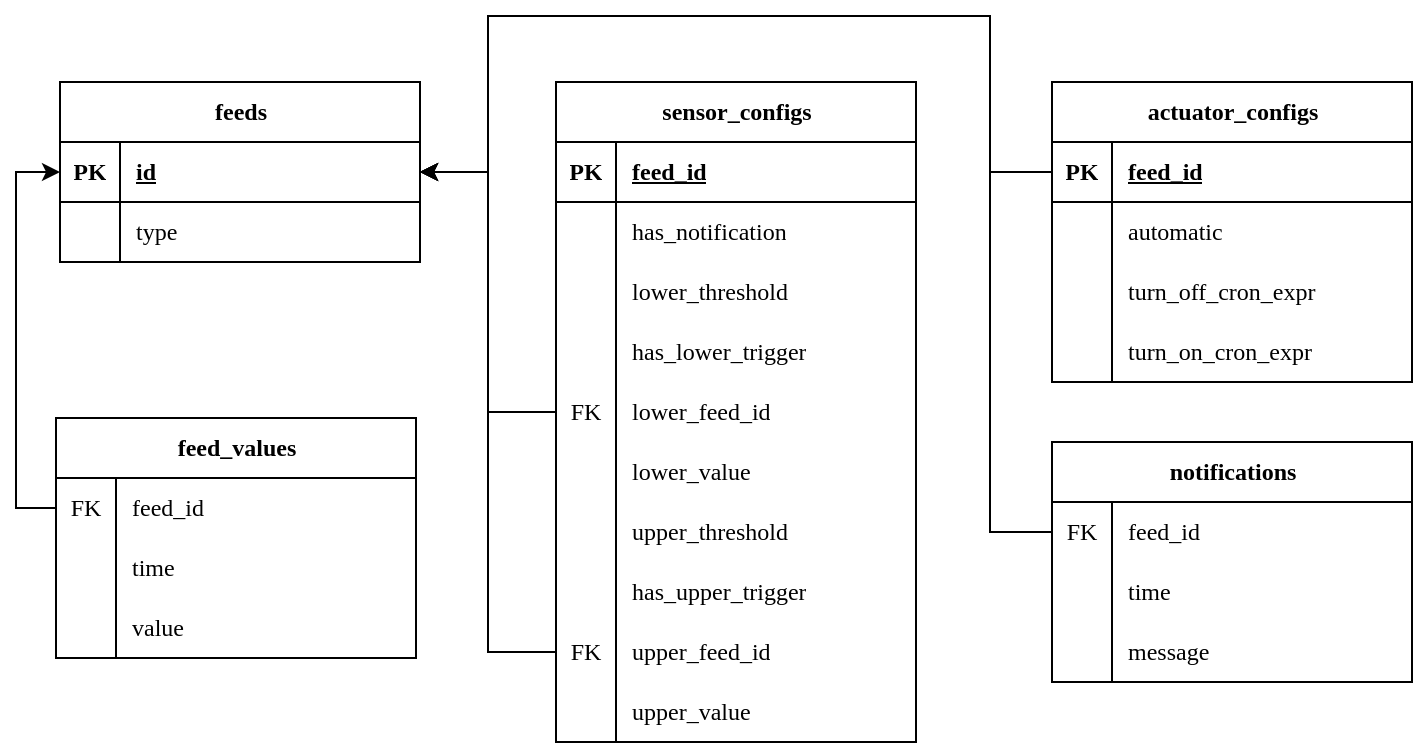 <mxfile version="21.3.7" type="device">
  <diagram name="Page-1" id="xAHS5ZDnEqnEfjdSPril">
    <mxGraphModel dx="1595" dy="697" grid="0" gridSize="10" guides="1" tooltips="1" connect="1" arrows="1" fold="1" page="0" pageScale="1" pageWidth="827" pageHeight="1169" math="0" shadow="0">
      <root>
        <mxCell id="0" />
        <mxCell id="1" parent="0" />
        <mxCell id="4cS79Wq5SVcUSKIAwP90-3" value="feeds" style="shape=table;startSize=30;container=1;collapsible=1;childLayout=tableLayout;fixedRows=1;rowLines=0;fontStyle=1;align=center;resizeLast=1;html=1;fontFamily=Iosevka;" parent="1" vertex="1">
          <mxGeometry x="-23" y="320" width="180" height="90" as="geometry" />
        </mxCell>
        <mxCell id="4cS79Wq5SVcUSKIAwP90-4" value="" style="shape=tableRow;horizontal=0;startSize=0;swimlaneHead=0;swimlaneBody=0;fillColor=none;collapsible=0;dropTarget=0;points=[[0,0.5],[1,0.5]];portConstraint=eastwest;top=0;left=0;right=0;bottom=1;fontFamily=Iosevka;" parent="4cS79Wq5SVcUSKIAwP90-3" vertex="1">
          <mxGeometry y="30" width="180" height="30" as="geometry" />
        </mxCell>
        <mxCell id="4cS79Wq5SVcUSKIAwP90-5" value="PK" style="shape=partialRectangle;connectable=0;fillColor=none;top=0;left=0;bottom=0;right=0;fontStyle=1;overflow=hidden;whiteSpace=wrap;html=1;fontFamily=Iosevka;" parent="4cS79Wq5SVcUSKIAwP90-4" vertex="1">
          <mxGeometry width="30" height="30" as="geometry">
            <mxRectangle width="30" height="30" as="alternateBounds" />
          </mxGeometry>
        </mxCell>
        <mxCell id="4cS79Wq5SVcUSKIAwP90-6" value="id" style="shape=partialRectangle;connectable=0;fillColor=none;top=0;left=0;bottom=0;right=0;align=left;spacingLeft=6;fontStyle=5;overflow=hidden;whiteSpace=wrap;html=1;fontFamily=Iosevka;" parent="4cS79Wq5SVcUSKIAwP90-4" vertex="1">
          <mxGeometry x="30" width="150" height="30" as="geometry">
            <mxRectangle width="150" height="30" as="alternateBounds" />
          </mxGeometry>
        </mxCell>
        <mxCell id="4cS79Wq5SVcUSKIAwP90-7" value="" style="shape=tableRow;horizontal=0;startSize=0;swimlaneHead=0;swimlaneBody=0;fillColor=none;collapsible=0;dropTarget=0;points=[[0,0.5],[1,0.5]];portConstraint=eastwest;top=0;left=0;right=0;bottom=0;fontFamily=Iosevka;" parent="4cS79Wq5SVcUSKIAwP90-3" vertex="1">
          <mxGeometry y="60" width="180" height="30" as="geometry" />
        </mxCell>
        <mxCell id="4cS79Wq5SVcUSKIAwP90-8" value="" style="shape=partialRectangle;connectable=0;fillColor=none;top=0;left=0;bottom=0;right=0;editable=1;overflow=hidden;whiteSpace=wrap;html=1;fontFamily=Iosevka;" parent="4cS79Wq5SVcUSKIAwP90-7" vertex="1">
          <mxGeometry width="30" height="30" as="geometry">
            <mxRectangle width="30" height="30" as="alternateBounds" />
          </mxGeometry>
        </mxCell>
        <mxCell id="4cS79Wq5SVcUSKIAwP90-9" value="type" style="shape=partialRectangle;connectable=0;fillColor=none;top=0;left=0;bottom=0;right=0;align=left;spacingLeft=6;overflow=hidden;whiteSpace=wrap;html=1;fontFamily=Iosevka;" parent="4cS79Wq5SVcUSKIAwP90-7" vertex="1">
          <mxGeometry x="30" width="150" height="30" as="geometry">
            <mxRectangle width="150" height="30" as="alternateBounds" />
          </mxGeometry>
        </mxCell>
        <mxCell id="4cS79Wq5SVcUSKIAwP90-16" value="feed_values" style="shape=table;startSize=30;container=1;collapsible=1;childLayout=tableLayout;fixedRows=1;rowLines=0;fontStyle=1;align=center;resizeLast=1;html=1;fontFamily=Iosevka;" parent="1" vertex="1">
          <mxGeometry x="-25" y="488" width="180" height="120" as="geometry" />
        </mxCell>
        <mxCell id="4cS79Wq5SVcUSKIAwP90-26" value="" style="shape=tableRow;horizontal=0;startSize=0;swimlaneHead=0;swimlaneBody=0;fillColor=none;collapsible=0;dropTarget=0;points=[[0,0.5],[1,0.5]];portConstraint=eastwest;top=0;left=0;right=0;bottom=0;fontStyle=2;fontFamily=Iosevka;" parent="4cS79Wq5SVcUSKIAwP90-16" vertex="1">
          <mxGeometry y="30" width="180" height="30" as="geometry" />
        </mxCell>
        <mxCell id="4cS79Wq5SVcUSKIAwP90-27" value="FK" style="shape=partialRectangle;connectable=0;fillColor=none;top=0;left=0;bottom=0;right=0;editable=1;overflow=hidden;whiteSpace=wrap;html=1;fontFamily=Iosevka;" parent="4cS79Wq5SVcUSKIAwP90-26" vertex="1">
          <mxGeometry width="30" height="30" as="geometry">
            <mxRectangle width="30" height="30" as="alternateBounds" />
          </mxGeometry>
        </mxCell>
        <mxCell id="4cS79Wq5SVcUSKIAwP90-28" value="feed_id" style="shape=partialRectangle;connectable=0;fillColor=none;top=0;left=0;bottom=0;right=0;align=left;spacingLeft=6;overflow=hidden;whiteSpace=wrap;html=1;fontFamily=Iosevka;" parent="4cS79Wq5SVcUSKIAwP90-26" vertex="1">
          <mxGeometry x="30" width="150" height="30" as="geometry">
            <mxRectangle width="150" height="30" as="alternateBounds" />
          </mxGeometry>
        </mxCell>
        <mxCell id="4cS79Wq5SVcUSKIAwP90-20" value="" style="shape=tableRow;horizontal=0;startSize=0;swimlaneHead=0;swimlaneBody=0;fillColor=none;collapsible=0;dropTarget=0;points=[[0,0.5],[1,0.5]];portConstraint=eastwest;top=0;left=0;right=0;bottom=0;fontFamily=Iosevka;" parent="4cS79Wq5SVcUSKIAwP90-16" vertex="1">
          <mxGeometry y="60" width="180" height="30" as="geometry" />
        </mxCell>
        <mxCell id="4cS79Wq5SVcUSKIAwP90-21" value="" style="shape=partialRectangle;connectable=0;fillColor=none;top=0;left=0;bottom=0;right=0;editable=1;overflow=hidden;whiteSpace=wrap;html=1;fontFamily=Iosevka;" parent="4cS79Wq5SVcUSKIAwP90-20" vertex="1">
          <mxGeometry width="30" height="30" as="geometry">
            <mxRectangle width="30" height="30" as="alternateBounds" />
          </mxGeometry>
        </mxCell>
        <mxCell id="4cS79Wq5SVcUSKIAwP90-22" value="time" style="shape=partialRectangle;connectable=0;fillColor=none;top=0;left=0;bottom=0;right=0;align=left;spacingLeft=6;overflow=hidden;whiteSpace=wrap;html=1;fontFamily=Iosevka;" parent="4cS79Wq5SVcUSKIAwP90-20" vertex="1">
          <mxGeometry x="30" width="150" height="30" as="geometry">
            <mxRectangle width="150" height="30" as="alternateBounds" />
          </mxGeometry>
        </mxCell>
        <mxCell id="4cS79Wq5SVcUSKIAwP90-23" value="" style="shape=tableRow;horizontal=0;startSize=0;swimlaneHead=0;swimlaneBody=0;fillColor=none;collapsible=0;dropTarget=0;points=[[0,0.5],[1,0.5]];portConstraint=eastwest;top=0;left=0;right=0;bottom=0;fontFamily=Iosevka;" parent="4cS79Wq5SVcUSKIAwP90-16" vertex="1">
          <mxGeometry y="90" width="180" height="30" as="geometry" />
        </mxCell>
        <mxCell id="4cS79Wq5SVcUSKIAwP90-24" value="" style="shape=partialRectangle;connectable=0;fillColor=none;top=0;left=0;bottom=0;right=0;editable=1;overflow=hidden;whiteSpace=wrap;html=1;fontFamily=Iosevka;" parent="4cS79Wq5SVcUSKIAwP90-23" vertex="1">
          <mxGeometry width="30" height="30" as="geometry">
            <mxRectangle width="30" height="30" as="alternateBounds" />
          </mxGeometry>
        </mxCell>
        <mxCell id="4cS79Wq5SVcUSKIAwP90-25" value="value" style="shape=partialRectangle;connectable=0;fillColor=none;top=0;left=0;bottom=0;right=0;align=left;spacingLeft=6;overflow=hidden;whiteSpace=wrap;html=1;fontFamily=Iosevka;" parent="4cS79Wq5SVcUSKIAwP90-23" vertex="1">
          <mxGeometry x="30" width="150" height="30" as="geometry">
            <mxRectangle width="150" height="30" as="alternateBounds" />
          </mxGeometry>
        </mxCell>
        <mxCell id="4cS79Wq5SVcUSKIAwP90-32" value="sensor_configs" style="shape=table;startSize=30;container=1;collapsible=1;childLayout=tableLayout;fixedRows=1;rowLines=0;fontStyle=1;align=center;resizeLast=1;html=1;fontFamily=Iosevka;" parent="1" vertex="1">
          <mxGeometry x="225" y="320" width="180" height="330" as="geometry" />
        </mxCell>
        <mxCell id="4cS79Wq5SVcUSKIAwP90-33" value="" style="shape=tableRow;horizontal=0;startSize=0;swimlaneHead=0;swimlaneBody=0;fillColor=none;collapsible=0;dropTarget=0;points=[[0,0.5],[1,0.5]];portConstraint=eastwest;top=0;left=0;right=0;bottom=1;fontFamily=Iosevka;" parent="4cS79Wq5SVcUSKIAwP90-32" vertex="1">
          <mxGeometry y="30" width="180" height="30" as="geometry" />
        </mxCell>
        <mxCell id="4cS79Wq5SVcUSKIAwP90-34" value="PK" style="shape=partialRectangle;connectable=0;fillColor=none;top=0;left=0;bottom=0;right=0;fontStyle=1;overflow=hidden;whiteSpace=wrap;html=1;fontFamily=Iosevka;" parent="4cS79Wq5SVcUSKIAwP90-33" vertex="1">
          <mxGeometry width="30" height="30" as="geometry">
            <mxRectangle width="30" height="30" as="alternateBounds" />
          </mxGeometry>
        </mxCell>
        <mxCell id="4cS79Wq5SVcUSKIAwP90-35" value="feed_id" style="shape=partialRectangle;connectable=0;fillColor=none;top=0;left=0;bottom=0;right=0;align=left;spacingLeft=6;fontStyle=5;overflow=hidden;whiteSpace=wrap;html=1;fontFamily=Iosevka;" parent="4cS79Wq5SVcUSKIAwP90-33" vertex="1">
          <mxGeometry x="30" width="150" height="30" as="geometry">
            <mxRectangle width="150" height="30" as="alternateBounds" />
          </mxGeometry>
        </mxCell>
        <mxCell id="4cS79Wq5SVcUSKIAwP90-36" value="" style="shape=tableRow;horizontal=0;startSize=0;swimlaneHead=0;swimlaneBody=0;fillColor=none;collapsible=0;dropTarget=0;points=[[0,0.5],[1,0.5]];portConstraint=eastwest;top=0;left=0;right=0;bottom=0;fontFamily=Iosevka;" parent="4cS79Wq5SVcUSKIAwP90-32" vertex="1">
          <mxGeometry y="60" width="180" height="30" as="geometry" />
        </mxCell>
        <mxCell id="4cS79Wq5SVcUSKIAwP90-37" value="" style="shape=partialRectangle;connectable=0;fillColor=none;top=0;left=0;bottom=0;right=0;editable=1;overflow=hidden;whiteSpace=wrap;html=1;fontFamily=Iosevka;" parent="4cS79Wq5SVcUSKIAwP90-36" vertex="1">
          <mxGeometry width="30" height="30" as="geometry">
            <mxRectangle width="30" height="30" as="alternateBounds" />
          </mxGeometry>
        </mxCell>
        <mxCell id="4cS79Wq5SVcUSKIAwP90-38" value="has_notification" style="shape=partialRectangle;connectable=0;fillColor=none;top=0;left=0;bottom=0;right=0;align=left;spacingLeft=6;overflow=hidden;whiteSpace=wrap;html=1;fontFamily=Iosevka;" parent="4cS79Wq5SVcUSKIAwP90-36" vertex="1">
          <mxGeometry x="30" width="150" height="30" as="geometry">
            <mxRectangle width="150" height="30" as="alternateBounds" />
          </mxGeometry>
        </mxCell>
        <mxCell id="4cS79Wq5SVcUSKIAwP90-42" value="" style="shape=tableRow;horizontal=0;startSize=0;swimlaneHead=0;swimlaneBody=0;fillColor=none;collapsible=0;dropTarget=0;points=[[0,0.5],[1,0.5]];portConstraint=eastwest;top=0;left=0;right=0;bottom=0;fontFamily=Iosevka;" parent="4cS79Wq5SVcUSKIAwP90-32" vertex="1">
          <mxGeometry y="90" width="180" height="30" as="geometry" />
        </mxCell>
        <mxCell id="4cS79Wq5SVcUSKIAwP90-43" value="" style="shape=partialRectangle;connectable=0;fillColor=none;top=0;left=0;bottom=0;right=0;editable=1;overflow=hidden;whiteSpace=wrap;html=1;fontFamily=Iosevka;" parent="4cS79Wq5SVcUSKIAwP90-42" vertex="1">
          <mxGeometry width="30" height="30" as="geometry">
            <mxRectangle width="30" height="30" as="alternateBounds" />
          </mxGeometry>
        </mxCell>
        <mxCell id="4cS79Wq5SVcUSKIAwP90-44" value="&lt;div&gt;lower_threshold&lt;/div&gt;" style="shape=partialRectangle;connectable=0;fillColor=none;top=0;left=0;bottom=0;right=0;align=left;spacingLeft=6;overflow=hidden;whiteSpace=wrap;html=1;fontFamily=Iosevka;" parent="4cS79Wq5SVcUSKIAwP90-42" vertex="1">
          <mxGeometry x="30" width="150" height="30" as="geometry">
            <mxRectangle width="150" height="30" as="alternateBounds" />
          </mxGeometry>
        </mxCell>
        <mxCell id="4cS79Wq5SVcUSKIAwP90-39" value="" style="shape=tableRow;horizontal=0;startSize=0;swimlaneHead=0;swimlaneBody=0;fillColor=none;collapsible=0;dropTarget=0;points=[[0,0.5],[1,0.5]];portConstraint=eastwest;top=0;left=0;right=0;bottom=0;fontFamily=Iosevka;" parent="4cS79Wq5SVcUSKIAwP90-32" vertex="1">
          <mxGeometry y="120" width="180" height="30" as="geometry" />
        </mxCell>
        <mxCell id="4cS79Wq5SVcUSKIAwP90-40" value="" style="shape=partialRectangle;connectable=0;fillColor=none;top=0;left=0;bottom=0;right=0;editable=1;overflow=hidden;whiteSpace=wrap;html=1;fontFamily=Iosevka;" parent="4cS79Wq5SVcUSKIAwP90-39" vertex="1">
          <mxGeometry width="30" height="30" as="geometry">
            <mxRectangle width="30" height="30" as="alternateBounds" />
          </mxGeometry>
        </mxCell>
        <mxCell id="4cS79Wq5SVcUSKIAwP90-41" value="&lt;div&gt;has_lower_trigger&lt;/div&gt;" style="shape=partialRectangle;connectable=0;fillColor=none;top=0;left=0;bottom=0;right=0;align=left;spacingLeft=6;overflow=hidden;whiteSpace=wrap;html=1;fontFamily=Iosevka;" parent="4cS79Wq5SVcUSKIAwP90-39" vertex="1">
          <mxGeometry x="30" width="150" height="30" as="geometry">
            <mxRectangle width="150" height="30" as="alternateBounds" />
          </mxGeometry>
        </mxCell>
        <mxCell id="4cS79Wq5SVcUSKIAwP90-45" value="" style="shape=tableRow;horizontal=0;startSize=0;swimlaneHead=0;swimlaneBody=0;fillColor=none;collapsible=0;dropTarget=0;points=[[0,0.5],[1,0.5]];portConstraint=eastwest;top=0;left=0;right=0;bottom=0;fontFamily=Iosevka;" parent="4cS79Wq5SVcUSKIAwP90-32" vertex="1">
          <mxGeometry y="150" width="180" height="30" as="geometry" />
        </mxCell>
        <mxCell id="4cS79Wq5SVcUSKIAwP90-46" value="FK" style="shape=partialRectangle;connectable=0;fillColor=none;top=0;left=0;bottom=0;right=0;editable=1;overflow=hidden;whiteSpace=wrap;html=1;fontFamily=Iosevka;" parent="4cS79Wq5SVcUSKIAwP90-45" vertex="1">
          <mxGeometry width="30" height="30" as="geometry">
            <mxRectangle width="30" height="30" as="alternateBounds" />
          </mxGeometry>
        </mxCell>
        <mxCell id="4cS79Wq5SVcUSKIAwP90-47" value="&lt;div&gt;lower_feed_id&lt;/div&gt;" style="shape=partialRectangle;connectable=0;fillColor=none;top=0;left=0;bottom=0;right=0;align=left;spacingLeft=6;overflow=hidden;whiteSpace=wrap;html=1;fontFamily=Iosevka;" parent="4cS79Wq5SVcUSKIAwP90-45" vertex="1">
          <mxGeometry x="30" width="150" height="30" as="geometry">
            <mxRectangle width="150" height="30" as="alternateBounds" />
          </mxGeometry>
        </mxCell>
        <mxCell id="4cS79Wq5SVcUSKIAwP90-48" value="" style="shape=tableRow;horizontal=0;startSize=0;swimlaneHead=0;swimlaneBody=0;fillColor=none;collapsible=0;dropTarget=0;points=[[0,0.5],[1,0.5]];portConstraint=eastwest;top=0;left=0;right=0;bottom=0;fontFamily=Iosevka;" parent="4cS79Wq5SVcUSKIAwP90-32" vertex="1">
          <mxGeometry y="180" width="180" height="30" as="geometry" />
        </mxCell>
        <mxCell id="4cS79Wq5SVcUSKIAwP90-49" value="" style="shape=partialRectangle;connectable=0;fillColor=none;top=0;left=0;bottom=0;right=0;editable=1;overflow=hidden;whiteSpace=wrap;html=1;fontFamily=Iosevka;" parent="4cS79Wq5SVcUSKIAwP90-48" vertex="1">
          <mxGeometry width="30" height="30" as="geometry">
            <mxRectangle width="30" height="30" as="alternateBounds" />
          </mxGeometry>
        </mxCell>
        <mxCell id="4cS79Wq5SVcUSKIAwP90-50" value="lower_value" style="shape=partialRectangle;connectable=0;fillColor=none;top=0;left=0;bottom=0;right=0;align=left;spacingLeft=6;overflow=hidden;whiteSpace=wrap;html=1;fontFamily=Iosevka;" parent="4cS79Wq5SVcUSKIAwP90-48" vertex="1">
          <mxGeometry x="30" width="150" height="30" as="geometry">
            <mxRectangle width="150" height="30" as="alternateBounds" />
          </mxGeometry>
        </mxCell>
        <mxCell id="4cS79Wq5SVcUSKIAwP90-66" value="" style="shape=tableRow;horizontal=0;startSize=0;swimlaneHead=0;swimlaneBody=0;fillColor=none;collapsible=0;dropTarget=0;points=[[0,0.5],[1,0.5]];portConstraint=eastwest;top=0;left=0;right=0;bottom=0;fontFamily=Iosevka;" parent="4cS79Wq5SVcUSKIAwP90-32" vertex="1">
          <mxGeometry y="210" width="180" height="30" as="geometry" />
        </mxCell>
        <mxCell id="4cS79Wq5SVcUSKIAwP90-67" value="" style="shape=partialRectangle;connectable=0;fillColor=none;top=0;left=0;bottom=0;right=0;editable=1;overflow=hidden;whiteSpace=wrap;html=1;fontFamily=Iosevka;" parent="4cS79Wq5SVcUSKIAwP90-66" vertex="1">
          <mxGeometry width="30" height="30" as="geometry">
            <mxRectangle width="30" height="30" as="alternateBounds" />
          </mxGeometry>
        </mxCell>
        <mxCell id="4cS79Wq5SVcUSKIAwP90-68" value="&lt;div&gt;upper_threshold&lt;/div&gt;" style="shape=partialRectangle;connectable=0;fillColor=none;top=0;left=0;bottom=0;right=0;align=left;spacingLeft=6;overflow=hidden;whiteSpace=wrap;html=1;fontFamily=Iosevka;" parent="4cS79Wq5SVcUSKIAwP90-66" vertex="1">
          <mxGeometry x="30" width="150" height="30" as="geometry">
            <mxRectangle width="150" height="30" as="alternateBounds" />
          </mxGeometry>
        </mxCell>
        <mxCell id="4cS79Wq5SVcUSKIAwP90-57" value="" style="shape=tableRow;horizontal=0;startSize=0;swimlaneHead=0;swimlaneBody=0;fillColor=none;collapsible=0;dropTarget=0;points=[[0,0.5],[1,0.5]];portConstraint=eastwest;top=0;left=0;right=0;bottom=0;fontFamily=Iosevka;" parent="4cS79Wq5SVcUSKIAwP90-32" vertex="1">
          <mxGeometry y="240" width="180" height="30" as="geometry" />
        </mxCell>
        <mxCell id="4cS79Wq5SVcUSKIAwP90-58" value="" style="shape=partialRectangle;connectable=0;fillColor=none;top=0;left=0;bottom=0;right=0;editable=1;overflow=hidden;whiteSpace=wrap;html=1;fontFamily=Iosevka;" parent="4cS79Wq5SVcUSKIAwP90-57" vertex="1">
          <mxGeometry width="30" height="30" as="geometry">
            <mxRectangle width="30" height="30" as="alternateBounds" />
          </mxGeometry>
        </mxCell>
        <mxCell id="4cS79Wq5SVcUSKIAwP90-59" value="&lt;div&gt;has_upper_trigger&lt;/div&gt;" style="shape=partialRectangle;connectable=0;fillColor=none;top=0;left=0;bottom=0;right=0;align=left;spacingLeft=6;overflow=hidden;whiteSpace=wrap;html=1;fontFamily=Iosevka;" parent="4cS79Wq5SVcUSKIAwP90-57" vertex="1">
          <mxGeometry x="30" width="150" height="30" as="geometry">
            <mxRectangle width="150" height="30" as="alternateBounds" />
          </mxGeometry>
        </mxCell>
        <mxCell id="4cS79Wq5SVcUSKIAwP90-60" value="" style="shape=tableRow;horizontal=0;startSize=0;swimlaneHead=0;swimlaneBody=0;fillColor=none;collapsible=0;dropTarget=0;points=[[0,0.5],[1,0.5]];portConstraint=eastwest;top=0;left=0;right=0;bottom=0;fontFamily=Iosevka;" parent="4cS79Wq5SVcUSKIAwP90-32" vertex="1">
          <mxGeometry y="270" width="180" height="30" as="geometry" />
        </mxCell>
        <mxCell id="4cS79Wq5SVcUSKIAwP90-61" value="FK" style="shape=partialRectangle;connectable=0;fillColor=none;top=0;left=0;bottom=0;right=0;editable=1;overflow=hidden;whiteSpace=wrap;html=1;fontFamily=Iosevka;" parent="4cS79Wq5SVcUSKIAwP90-60" vertex="1">
          <mxGeometry width="30" height="30" as="geometry">
            <mxRectangle width="30" height="30" as="alternateBounds" />
          </mxGeometry>
        </mxCell>
        <mxCell id="4cS79Wq5SVcUSKIAwP90-62" value="&lt;div&gt;upper_feed_id&lt;/div&gt;" style="shape=partialRectangle;connectable=0;fillColor=none;top=0;left=0;bottom=0;right=0;align=left;spacingLeft=6;overflow=hidden;whiteSpace=wrap;html=1;fontFamily=Iosevka;" parent="4cS79Wq5SVcUSKIAwP90-60" vertex="1">
          <mxGeometry x="30" width="150" height="30" as="geometry">
            <mxRectangle width="150" height="30" as="alternateBounds" />
          </mxGeometry>
        </mxCell>
        <mxCell id="4cS79Wq5SVcUSKIAwP90-63" value="" style="shape=tableRow;horizontal=0;startSize=0;swimlaneHead=0;swimlaneBody=0;fillColor=none;collapsible=0;dropTarget=0;points=[[0,0.5],[1,0.5]];portConstraint=eastwest;top=0;left=0;right=0;bottom=0;fontFamily=Iosevka;" parent="4cS79Wq5SVcUSKIAwP90-32" vertex="1">
          <mxGeometry y="300" width="180" height="30" as="geometry" />
        </mxCell>
        <mxCell id="4cS79Wq5SVcUSKIAwP90-64" value="" style="shape=partialRectangle;connectable=0;fillColor=none;top=0;left=0;bottom=0;right=0;editable=1;overflow=hidden;whiteSpace=wrap;html=1;fontFamily=Iosevka;" parent="4cS79Wq5SVcUSKIAwP90-63" vertex="1">
          <mxGeometry width="30" height="30" as="geometry">
            <mxRectangle width="30" height="30" as="alternateBounds" />
          </mxGeometry>
        </mxCell>
        <mxCell id="4cS79Wq5SVcUSKIAwP90-65" value="upper_value" style="shape=partialRectangle;connectable=0;fillColor=none;top=0;left=0;bottom=0;right=0;align=left;spacingLeft=6;overflow=hidden;whiteSpace=wrap;html=1;fontFamily=Iosevka;" parent="4cS79Wq5SVcUSKIAwP90-63" vertex="1">
          <mxGeometry x="30" width="150" height="30" as="geometry">
            <mxRectangle width="150" height="30" as="alternateBounds" />
          </mxGeometry>
        </mxCell>
        <mxCell id="4cS79Wq5SVcUSKIAwP90-69" value="actuator_configs" style="shape=table;startSize=30;container=1;collapsible=1;childLayout=tableLayout;fixedRows=1;rowLines=0;fontStyle=1;align=center;resizeLast=1;html=1;fontFamily=Iosevka;" parent="1" vertex="1">
          <mxGeometry x="473" y="320" width="180" height="150" as="geometry" />
        </mxCell>
        <mxCell id="4cS79Wq5SVcUSKIAwP90-70" value="" style="shape=tableRow;horizontal=0;startSize=0;swimlaneHead=0;swimlaneBody=0;fillColor=none;collapsible=0;dropTarget=0;points=[[0,0.5],[1,0.5]];portConstraint=eastwest;top=0;left=0;right=0;bottom=1;fontFamily=Iosevka;" parent="4cS79Wq5SVcUSKIAwP90-69" vertex="1">
          <mxGeometry y="30" width="180" height="30" as="geometry" />
        </mxCell>
        <mxCell id="4cS79Wq5SVcUSKIAwP90-71" value="PK" style="shape=partialRectangle;connectable=0;fillColor=none;top=0;left=0;bottom=0;right=0;fontStyle=1;overflow=hidden;whiteSpace=wrap;html=1;fontFamily=Iosevka;" parent="4cS79Wq5SVcUSKIAwP90-70" vertex="1">
          <mxGeometry width="30" height="30" as="geometry">
            <mxRectangle width="30" height="30" as="alternateBounds" />
          </mxGeometry>
        </mxCell>
        <mxCell id="4cS79Wq5SVcUSKIAwP90-72" value="feed_id" style="shape=partialRectangle;connectable=0;fillColor=none;top=0;left=0;bottom=0;right=0;align=left;spacingLeft=6;fontStyle=5;overflow=hidden;whiteSpace=wrap;html=1;fontFamily=Iosevka;" parent="4cS79Wq5SVcUSKIAwP90-70" vertex="1">
          <mxGeometry x="30" width="150" height="30" as="geometry">
            <mxRectangle width="150" height="30" as="alternateBounds" />
          </mxGeometry>
        </mxCell>
        <mxCell id="4cS79Wq5SVcUSKIAwP90-73" value="" style="shape=tableRow;horizontal=0;startSize=0;swimlaneHead=0;swimlaneBody=0;fillColor=none;collapsible=0;dropTarget=0;points=[[0,0.5],[1,0.5]];portConstraint=eastwest;top=0;left=0;right=0;bottom=0;fontFamily=Iosevka;" parent="4cS79Wq5SVcUSKIAwP90-69" vertex="1">
          <mxGeometry y="60" width="180" height="30" as="geometry" />
        </mxCell>
        <mxCell id="4cS79Wq5SVcUSKIAwP90-74" value="" style="shape=partialRectangle;connectable=0;fillColor=none;top=0;left=0;bottom=0;right=0;editable=1;overflow=hidden;whiteSpace=wrap;html=1;fontFamily=Iosevka;" parent="4cS79Wq5SVcUSKIAwP90-73" vertex="1">
          <mxGeometry width="30" height="30" as="geometry">
            <mxRectangle width="30" height="30" as="alternateBounds" />
          </mxGeometry>
        </mxCell>
        <mxCell id="4cS79Wq5SVcUSKIAwP90-75" value="automatic" style="shape=partialRectangle;connectable=0;fillColor=none;top=0;left=0;bottom=0;right=0;align=left;spacingLeft=6;overflow=hidden;whiteSpace=wrap;html=1;fontFamily=Iosevka;" parent="4cS79Wq5SVcUSKIAwP90-73" vertex="1">
          <mxGeometry x="30" width="150" height="30" as="geometry">
            <mxRectangle width="150" height="30" as="alternateBounds" />
          </mxGeometry>
        </mxCell>
        <mxCell id="4cS79Wq5SVcUSKIAwP90-76" value="" style="shape=tableRow;horizontal=0;startSize=0;swimlaneHead=0;swimlaneBody=0;fillColor=none;collapsible=0;dropTarget=0;points=[[0,0.5],[1,0.5]];portConstraint=eastwest;top=0;left=0;right=0;bottom=0;fontFamily=Iosevka;" parent="4cS79Wq5SVcUSKIAwP90-69" vertex="1">
          <mxGeometry y="90" width="180" height="30" as="geometry" />
        </mxCell>
        <mxCell id="4cS79Wq5SVcUSKIAwP90-77" value="" style="shape=partialRectangle;connectable=0;fillColor=none;top=0;left=0;bottom=0;right=0;editable=1;overflow=hidden;whiteSpace=wrap;html=1;fontFamily=Iosevka;" parent="4cS79Wq5SVcUSKIAwP90-76" vertex="1">
          <mxGeometry width="30" height="30" as="geometry">
            <mxRectangle width="30" height="30" as="alternateBounds" />
          </mxGeometry>
        </mxCell>
        <mxCell id="4cS79Wq5SVcUSKIAwP90-78" value="&lt;div&gt;turn_off_cron_expr&lt;/div&gt;" style="shape=partialRectangle;connectable=0;fillColor=none;top=0;left=0;bottom=0;right=0;align=left;spacingLeft=6;overflow=hidden;whiteSpace=wrap;html=1;fontFamily=Iosevka;" parent="4cS79Wq5SVcUSKIAwP90-76" vertex="1">
          <mxGeometry x="30" width="150" height="30" as="geometry">
            <mxRectangle width="150" height="30" as="alternateBounds" />
          </mxGeometry>
        </mxCell>
        <mxCell id="4cS79Wq5SVcUSKIAwP90-79" value="" style="shape=tableRow;horizontal=0;startSize=0;swimlaneHead=0;swimlaneBody=0;fillColor=none;collapsible=0;dropTarget=0;points=[[0,0.5],[1,0.5]];portConstraint=eastwest;top=0;left=0;right=0;bottom=0;fontFamily=Iosevka;" parent="4cS79Wq5SVcUSKIAwP90-69" vertex="1">
          <mxGeometry y="120" width="180" height="30" as="geometry" />
        </mxCell>
        <mxCell id="4cS79Wq5SVcUSKIAwP90-80" value="" style="shape=partialRectangle;connectable=0;fillColor=none;top=0;left=0;bottom=0;right=0;editable=1;overflow=hidden;whiteSpace=wrap;html=1;fontFamily=Iosevka;" parent="4cS79Wq5SVcUSKIAwP90-79" vertex="1">
          <mxGeometry width="30" height="30" as="geometry">
            <mxRectangle width="30" height="30" as="alternateBounds" />
          </mxGeometry>
        </mxCell>
        <mxCell id="4cS79Wq5SVcUSKIAwP90-81" value="turn_on_cron_expr" style="shape=partialRectangle;connectable=0;fillColor=none;top=0;left=0;bottom=0;right=0;align=left;spacingLeft=6;overflow=hidden;whiteSpace=wrap;html=1;fontFamily=Iosevka;" parent="4cS79Wq5SVcUSKIAwP90-79" vertex="1">
          <mxGeometry x="30" width="150" height="30" as="geometry">
            <mxRectangle width="150" height="30" as="alternateBounds" />
          </mxGeometry>
        </mxCell>
        <mxCell id="4cS79Wq5SVcUSKIAwP90-100" style="edgeStyle=orthogonalEdgeStyle;rounded=0;orthogonalLoop=1;jettySize=auto;html=1;exitX=0;exitY=0.5;exitDx=0;exitDy=0;fontFamily=Iosevka;" parent="1" source="4cS79Wq5SVcUSKIAwP90-45" target="4cS79Wq5SVcUSKIAwP90-4" edge="1">
          <mxGeometry relative="1" as="geometry" />
        </mxCell>
        <mxCell id="4cS79Wq5SVcUSKIAwP90-101" style="edgeStyle=orthogonalEdgeStyle;rounded=0;orthogonalLoop=1;jettySize=auto;html=1;exitX=0;exitY=0.5;exitDx=0;exitDy=0;fontFamily=Iosevka;" parent="1" source="4cS79Wq5SVcUSKIAwP90-26" target="4cS79Wq5SVcUSKIAwP90-4" edge="1">
          <mxGeometry relative="1" as="geometry" />
        </mxCell>
        <mxCell id="4cS79Wq5SVcUSKIAwP90-102" style="edgeStyle=orthogonalEdgeStyle;rounded=0;orthogonalLoop=1;jettySize=auto;html=1;exitX=0;exitY=0.5;exitDx=0;exitDy=0;fontFamily=Iosevka;" parent="1" source="4cS79Wq5SVcUSKIAwP90-60" target="4cS79Wq5SVcUSKIAwP90-4" edge="1">
          <mxGeometry relative="1" as="geometry" />
        </mxCell>
        <mxCell id="4cS79Wq5SVcUSKIAwP90-103" style="edgeStyle=orthogonalEdgeStyle;rounded=0;orthogonalLoop=1;jettySize=auto;html=1;exitX=0;exitY=0.5;exitDx=0;exitDy=0;fontFamily=Iosevka;" parent="1" source="4cS79Wq5SVcUSKIAwP90-70" target="4cS79Wq5SVcUSKIAwP90-4" edge="1">
          <mxGeometry relative="1" as="geometry">
            <Array as="points">
              <mxPoint x="442" y="365" />
              <mxPoint x="442" y="287" />
              <mxPoint x="191" y="287" />
              <mxPoint x="191" y="365" />
            </Array>
          </mxGeometry>
        </mxCell>
        <mxCell id="4cS79Wq5SVcUSKIAwP90-104" value="notifications" style="shape=table;startSize=30;container=1;collapsible=1;childLayout=tableLayout;fixedRows=1;rowLines=0;fontStyle=1;align=center;resizeLast=1;html=1;fontFamily=Iosevka;" parent="1" vertex="1">
          <mxGeometry x="473" y="500" width="180" height="120" as="geometry" />
        </mxCell>
        <mxCell id="4cS79Wq5SVcUSKIAwP90-118" value="" style="shape=tableRow;horizontal=0;startSize=0;swimlaneHead=0;swimlaneBody=0;fillColor=none;collapsible=0;dropTarget=0;points=[[0,0.5],[1,0.5]];portConstraint=eastwest;top=0;left=0;right=0;bottom=0;fontFamily=Iosevka;" parent="4cS79Wq5SVcUSKIAwP90-104" vertex="1">
          <mxGeometry y="30" width="180" height="30" as="geometry" />
        </mxCell>
        <mxCell id="4cS79Wq5SVcUSKIAwP90-119" value="&lt;div&gt;FK&lt;/div&gt;" style="shape=partialRectangle;connectable=0;fillColor=none;top=0;left=0;bottom=0;right=0;editable=1;overflow=hidden;whiteSpace=wrap;html=1;fontFamily=Iosevka;" parent="4cS79Wq5SVcUSKIAwP90-118" vertex="1">
          <mxGeometry width="30" height="30" as="geometry">
            <mxRectangle width="30" height="30" as="alternateBounds" />
          </mxGeometry>
        </mxCell>
        <mxCell id="4cS79Wq5SVcUSKIAwP90-120" value="feed_id" style="shape=partialRectangle;connectable=0;fillColor=none;top=0;left=0;bottom=0;right=0;align=left;spacingLeft=6;overflow=hidden;whiteSpace=wrap;html=1;fontFamily=Iosevka;" parent="4cS79Wq5SVcUSKIAwP90-118" vertex="1">
          <mxGeometry x="30" width="150" height="30" as="geometry">
            <mxRectangle width="150" height="30" as="alternateBounds" />
          </mxGeometry>
        </mxCell>
        <mxCell id="4cS79Wq5SVcUSKIAwP90-108" value="" style="shape=tableRow;horizontal=0;startSize=0;swimlaneHead=0;swimlaneBody=0;fillColor=none;collapsible=0;dropTarget=0;points=[[0,0.5],[1,0.5]];portConstraint=eastwest;top=0;left=0;right=0;bottom=0;fontFamily=Iosevka;" parent="4cS79Wq5SVcUSKIAwP90-104" vertex="1">
          <mxGeometry y="60" width="180" height="30" as="geometry" />
        </mxCell>
        <mxCell id="4cS79Wq5SVcUSKIAwP90-109" value="" style="shape=partialRectangle;connectable=0;fillColor=none;top=0;left=0;bottom=0;right=0;editable=1;overflow=hidden;whiteSpace=wrap;html=1;fontFamily=Iosevka;" parent="4cS79Wq5SVcUSKIAwP90-108" vertex="1">
          <mxGeometry width="30" height="30" as="geometry">
            <mxRectangle width="30" height="30" as="alternateBounds" />
          </mxGeometry>
        </mxCell>
        <mxCell id="4cS79Wq5SVcUSKIAwP90-110" value="time" style="shape=partialRectangle;connectable=0;fillColor=none;top=0;left=0;bottom=0;right=0;align=left;spacingLeft=6;overflow=hidden;whiteSpace=wrap;html=1;fontFamily=Iosevka;" parent="4cS79Wq5SVcUSKIAwP90-108" vertex="1">
          <mxGeometry x="30" width="150" height="30" as="geometry">
            <mxRectangle width="150" height="30" as="alternateBounds" />
          </mxGeometry>
        </mxCell>
        <mxCell id="4cS79Wq5SVcUSKIAwP90-111" value="" style="shape=tableRow;horizontal=0;startSize=0;swimlaneHead=0;swimlaneBody=0;fillColor=none;collapsible=0;dropTarget=0;points=[[0,0.5],[1,0.5]];portConstraint=eastwest;top=0;left=0;right=0;bottom=0;fontFamily=Iosevka;" parent="4cS79Wq5SVcUSKIAwP90-104" vertex="1">
          <mxGeometry y="90" width="180" height="30" as="geometry" />
        </mxCell>
        <mxCell id="4cS79Wq5SVcUSKIAwP90-112" value="" style="shape=partialRectangle;connectable=0;fillColor=none;top=0;left=0;bottom=0;right=0;editable=1;overflow=hidden;whiteSpace=wrap;html=1;fontFamily=Iosevka;" parent="4cS79Wq5SVcUSKIAwP90-111" vertex="1">
          <mxGeometry width="30" height="30" as="geometry">
            <mxRectangle width="30" height="30" as="alternateBounds" />
          </mxGeometry>
        </mxCell>
        <mxCell id="4cS79Wq5SVcUSKIAwP90-113" value="&lt;div&gt;message&lt;/div&gt;" style="shape=partialRectangle;connectable=0;fillColor=none;top=0;left=0;bottom=0;right=0;align=left;spacingLeft=6;overflow=hidden;whiteSpace=wrap;html=1;fontFamily=Iosevka;" parent="4cS79Wq5SVcUSKIAwP90-111" vertex="1">
          <mxGeometry x="30" width="150" height="30" as="geometry">
            <mxRectangle width="150" height="30" as="alternateBounds" />
          </mxGeometry>
        </mxCell>
        <mxCell id="4cS79Wq5SVcUSKIAwP90-117" style="edgeStyle=orthogonalEdgeStyle;rounded=0;orthogonalLoop=1;jettySize=auto;html=1;exitX=0;exitY=0.5;exitDx=0;exitDy=0;fontFamily=Iosevka;" parent="1" source="4cS79Wq5SVcUSKIAwP90-118" target="4cS79Wq5SVcUSKIAwP90-3" edge="1">
          <mxGeometry relative="1" as="geometry">
            <mxPoint x="473" y="545" as="sourcePoint" />
            <Array as="points">
              <mxPoint x="442" y="545" />
              <mxPoint x="442" y="287" />
              <mxPoint x="191" y="287" />
              <mxPoint x="191" y="365" />
            </Array>
          </mxGeometry>
        </mxCell>
      </root>
    </mxGraphModel>
  </diagram>
</mxfile>
